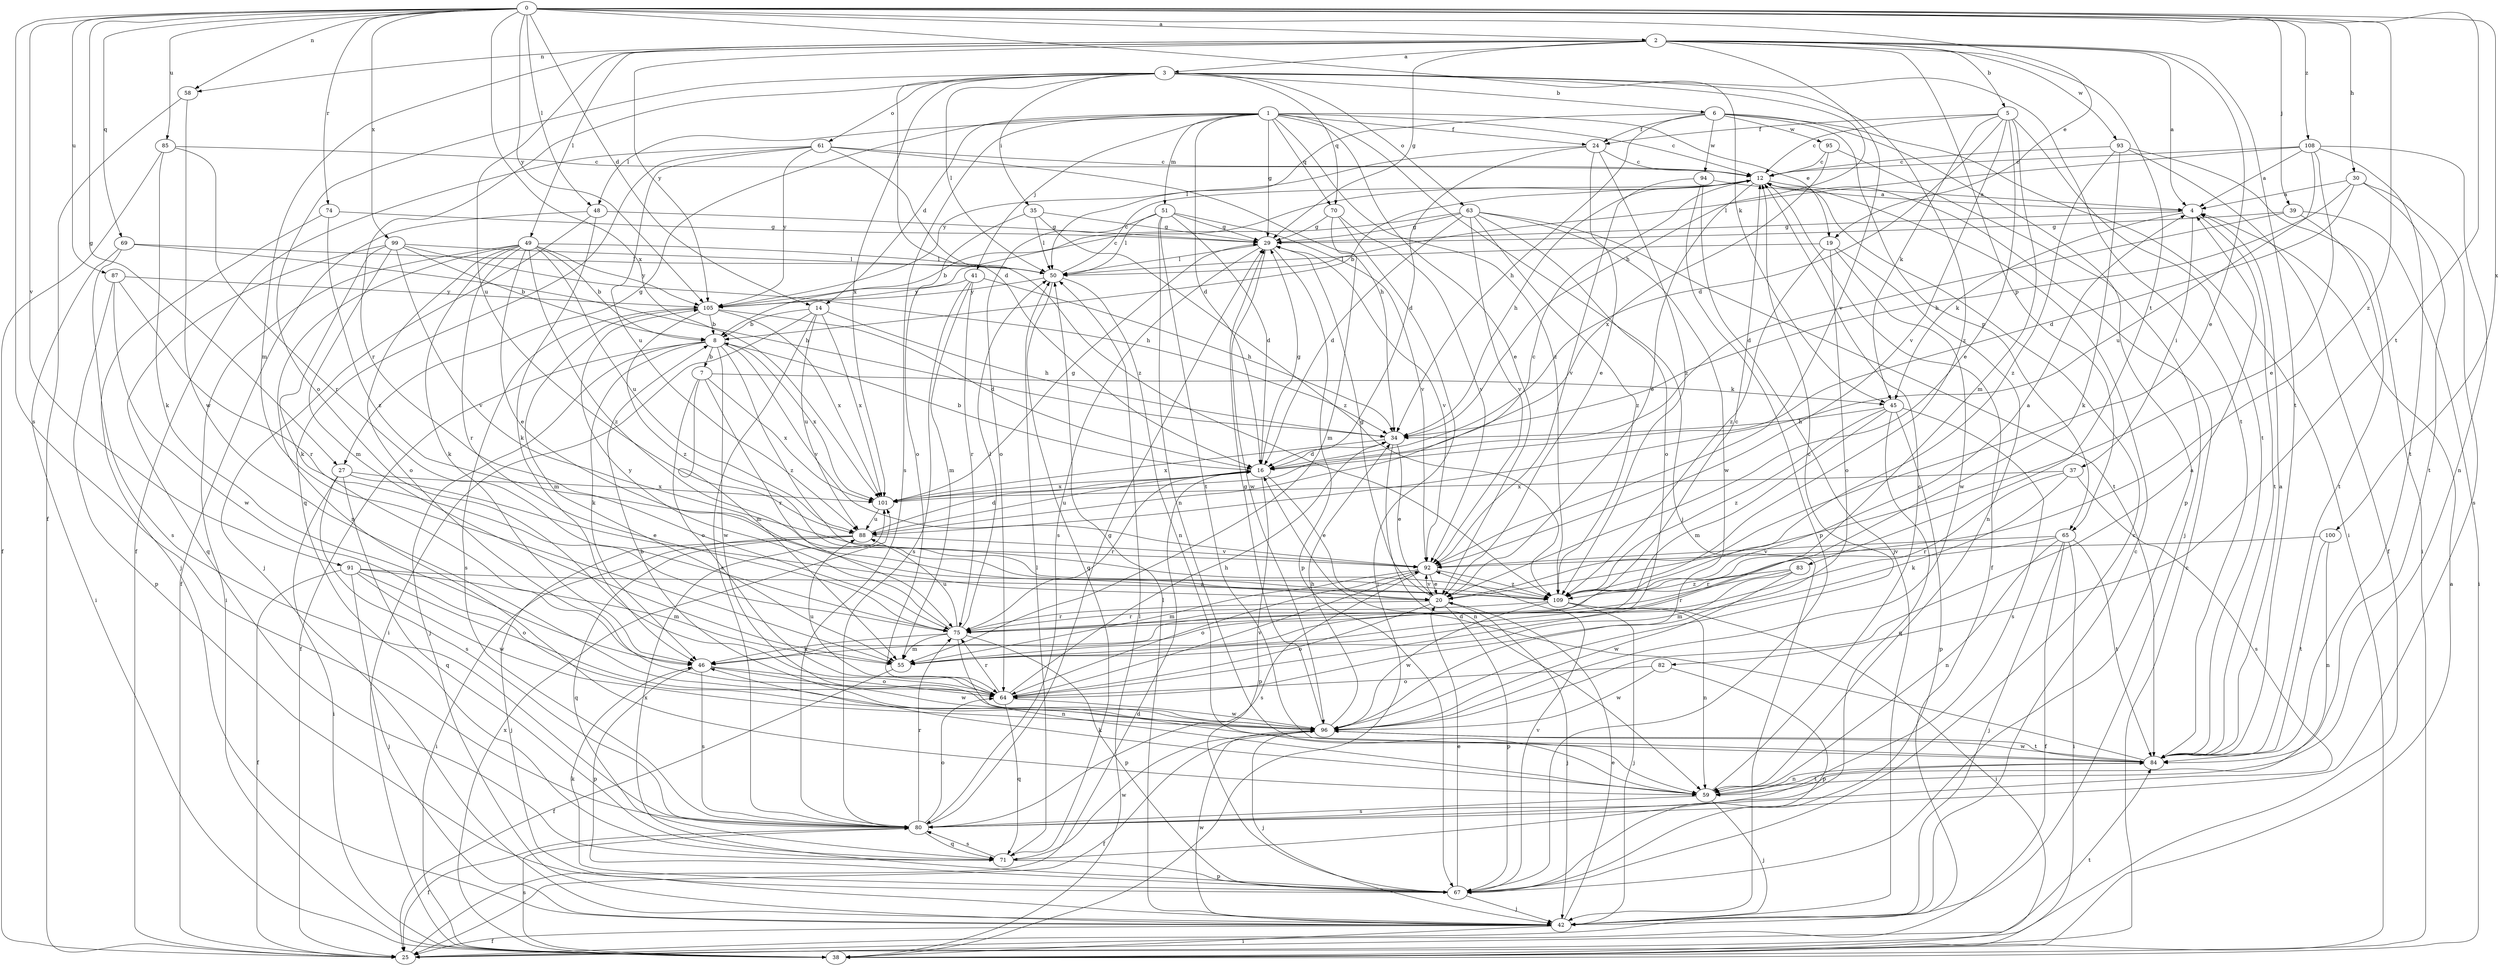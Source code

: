 strict digraph  {
0;
1;
2;
3;
4;
5;
6;
7;
8;
12;
14;
16;
19;
20;
24;
25;
27;
29;
30;
34;
35;
37;
38;
39;
41;
42;
45;
46;
48;
49;
50;
51;
55;
58;
59;
61;
63;
64;
65;
67;
69;
70;
71;
74;
75;
80;
82;
83;
84;
85;
87;
88;
91;
92;
93;
94;
95;
96;
99;
100;
101;
105;
108;
109;
0 -> 2  [label=a];
0 -> 14  [label=d];
0 -> 19  [label=e];
0 -> 27  [label=g];
0 -> 30  [label=h];
0 -> 39  [label=j];
0 -> 45  [label=k];
0 -> 48  [label=l];
0 -> 58  [label=n];
0 -> 69  [label=q];
0 -> 74  [label=r];
0 -> 80  [label=s];
0 -> 82  [label=t];
0 -> 85  [label=u];
0 -> 87  [label=u];
0 -> 91  [label=v];
0 -> 99  [label=x];
0 -> 100  [label=x];
0 -> 101  [label=x];
0 -> 105  [label=y];
0 -> 108  [label=z];
0 -> 109  [label=z];
1 -> 12  [label=c];
1 -> 14  [label=d];
1 -> 16  [label=d];
1 -> 19  [label=e];
1 -> 20  [label=e];
1 -> 24  [label=f];
1 -> 27  [label=g];
1 -> 29  [label=g];
1 -> 41  [label=j];
1 -> 42  [label=j];
1 -> 48  [label=l];
1 -> 51  [label=m];
1 -> 70  [label=q];
1 -> 80  [label=s];
1 -> 109  [label=z];
2 -> 3  [label=a];
2 -> 4  [label=a];
2 -> 5  [label=b];
2 -> 20  [label=e];
2 -> 29  [label=g];
2 -> 49  [label=l];
2 -> 55  [label=m];
2 -> 58  [label=n];
2 -> 65  [label=p];
2 -> 83  [label=t];
2 -> 84  [label=t];
2 -> 88  [label=u];
2 -> 92  [label=v];
2 -> 93  [label=w];
2 -> 105  [label=y];
3 -> 6  [label=b];
3 -> 16  [label=d];
3 -> 34  [label=h];
3 -> 35  [label=i];
3 -> 50  [label=l];
3 -> 61  [label=o];
3 -> 63  [label=o];
3 -> 64  [label=o];
3 -> 70  [label=q];
3 -> 75  [label=r];
3 -> 84  [label=t];
3 -> 101  [label=x];
3 -> 109  [label=z];
4 -> 29  [label=g];
4 -> 37  [label=i];
4 -> 45  [label=k];
4 -> 84  [label=t];
5 -> 12  [label=c];
5 -> 16  [label=d];
5 -> 20  [label=e];
5 -> 24  [label=f];
5 -> 45  [label=k];
5 -> 55  [label=m];
5 -> 84  [label=t];
5 -> 92  [label=v];
6 -> 24  [label=f];
6 -> 34  [label=h];
6 -> 38  [label=i];
6 -> 50  [label=l];
6 -> 65  [label=p];
6 -> 67  [label=p];
6 -> 94  [label=w];
6 -> 95  [label=w];
7 -> 45  [label=k];
7 -> 55  [label=m];
7 -> 64  [label=o];
7 -> 75  [label=r];
7 -> 101  [label=x];
8 -> 7  [label=b];
8 -> 25  [label=f];
8 -> 42  [label=j];
8 -> 46  [label=k];
8 -> 92  [label=v];
8 -> 96  [label=w];
8 -> 101  [label=x];
8 -> 109  [label=z];
12 -> 4  [label=a];
12 -> 8  [label=b];
12 -> 20  [label=e];
12 -> 25  [label=f];
12 -> 34  [label=h];
14 -> 8  [label=b];
14 -> 34  [label=h];
14 -> 38  [label=i];
14 -> 80  [label=s];
14 -> 88  [label=u];
14 -> 101  [label=x];
16 -> 8  [label=b];
16 -> 20  [label=e];
16 -> 29  [label=g];
16 -> 67  [label=p];
16 -> 75  [label=r];
16 -> 88  [label=u];
16 -> 101  [label=x];
19 -> 50  [label=l];
19 -> 59  [label=n];
19 -> 64  [label=o];
19 -> 96  [label=w];
19 -> 109  [label=z];
20 -> 29  [label=g];
20 -> 42  [label=j];
20 -> 64  [label=o];
20 -> 67  [label=p];
20 -> 75  [label=r];
20 -> 92  [label=v];
24 -> 12  [label=c];
24 -> 16  [label=d];
24 -> 20  [label=e];
24 -> 105  [label=y];
24 -> 109  [label=z];
25 -> 4  [label=a];
25 -> 16  [label=d];
25 -> 84  [label=t];
27 -> 20  [label=e];
27 -> 38  [label=i];
27 -> 71  [label=q];
27 -> 80  [label=s];
27 -> 101  [label=x];
29 -> 50  [label=l];
29 -> 67  [label=p];
29 -> 80  [label=s];
29 -> 92  [label=v];
29 -> 96  [label=w];
30 -> 4  [label=a];
30 -> 16  [label=d];
30 -> 34  [label=h];
30 -> 80  [label=s];
30 -> 84  [label=t];
34 -> 16  [label=d];
34 -> 20  [label=e];
34 -> 59  [label=n];
34 -> 101  [label=x];
35 -> 29  [label=g];
35 -> 50  [label=l];
35 -> 64  [label=o];
35 -> 109  [label=z];
37 -> 46  [label=k];
37 -> 75  [label=r];
37 -> 80  [label=s];
37 -> 101  [label=x];
38 -> 12  [label=c];
38 -> 50  [label=l];
38 -> 80  [label=s];
38 -> 101  [label=x];
39 -> 16  [label=d];
39 -> 29  [label=g];
39 -> 38  [label=i];
39 -> 84  [label=t];
41 -> 34  [label=h];
41 -> 55  [label=m];
41 -> 75  [label=r];
41 -> 80  [label=s];
41 -> 105  [label=y];
42 -> 12  [label=c];
42 -> 20  [label=e];
42 -> 25  [label=f];
42 -> 38  [label=i];
42 -> 50  [label=l];
42 -> 96  [label=w];
45 -> 34  [label=h];
45 -> 55  [label=m];
45 -> 67  [label=p];
45 -> 71  [label=q];
45 -> 80  [label=s];
45 -> 109  [label=z];
46 -> 64  [label=o];
46 -> 67  [label=p];
46 -> 80  [label=s];
46 -> 96  [label=w];
48 -> 25  [label=f];
48 -> 29  [label=g];
48 -> 42  [label=j];
48 -> 46  [label=k];
49 -> 8  [label=b];
49 -> 20  [label=e];
49 -> 38  [label=i];
49 -> 46  [label=k];
49 -> 50  [label=l];
49 -> 59  [label=n];
49 -> 64  [label=o];
49 -> 75  [label=r];
49 -> 88  [label=u];
49 -> 105  [label=y];
49 -> 109  [label=z];
50 -> 12  [label=c];
50 -> 59  [label=n];
50 -> 71  [label=q];
50 -> 105  [label=y];
51 -> 16  [label=d];
51 -> 29  [label=g];
51 -> 50  [label=l];
51 -> 59  [label=n];
51 -> 64  [label=o];
51 -> 84  [label=t];
51 -> 92  [label=v];
55 -> 12  [label=c];
55 -> 25  [label=f];
58 -> 25  [label=f];
58 -> 96  [label=w];
59 -> 12  [label=c];
59 -> 42  [label=j];
59 -> 46  [label=k];
59 -> 80  [label=s];
59 -> 84  [label=t];
61 -> 12  [label=c];
61 -> 25  [label=f];
61 -> 34  [label=h];
61 -> 71  [label=q];
61 -> 88  [label=u];
61 -> 105  [label=y];
61 -> 109  [label=z];
63 -> 8  [label=b];
63 -> 16  [label=d];
63 -> 29  [label=g];
63 -> 64  [label=o];
63 -> 84  [label=t];
63 -> 92  [label=v];
63 -> 96  [label=w];
63 -> 109  [label=z];
64 -> 34  [label=h];
64 -> 71  [label=q];
64 -> 75  [label=r];
64 -> 88  [label=u];
64 -> 92  [label=v];
64 -> 96  [label=w];
65 -> 25  [label=f];
65 -> 38  [label=i];
65 -> 42  [label=j];
65 -> 59  [label=n];
65 -> 75  [label=r];
65 -> 84  [label=t];
65 -> 92  [label=v];
67 -> 12  [label=c];
67 -> 20  [label=e];
67 -> 42  [label=j];
67 -> 46  [label=k];
67 -> 92  [label=v];
67 -> 101  [label=x];
69 -> 34  [label=h];
69 -> 38  [label=i];
69 -> 50  [label=l];
69 -> 80  [label=s];
70 -> 29  [label=g];
70 -> 38  [label=i];
70 -> 55  [label=m];
70 -> 92  [label=v];
71 -> 50  [label=l];
71 -> 67  [label=p];
71 -> 80  [label=s];
71 -> 96  [label=w];
74 -> 29  [label=g];
74 -> 42  [label=j];
74 -> 109  [label=z];
75 -> 46  [label=k];
75 -> 50  [label=l];
75 -> 55  [label=m];
75 -> 59  [label=n];
75 -> 67  [label=p];
75 -> 88  [label=u];
75 -> 105  [label=y];
80 -> 25  [label=f];
80 -> 29  [label=g];
80 -> 64  [label=o];
80 -> 71  [label=q];
80 -> 75  [label=r];
82 -> 64  [label=o];
82 -> 67  [label=p];
82 -> 96  [label=w];
83 -> 55  [label=m];
83 -> 75  [label=r];
83 -> 96  [label=w];
83 -> 109  [label=z];
84 -> 4  [label=a];
84 -> 8  [label=b];
84 -> 16  [label=d];
84 -> 59  [label=n];
84 -> 96  [label=w];
85 -> 12  [label=c];
85 -> 25  [label=f];
85 -> 46  [label=k];
85 -> 75  [label=r];
87 -> 67  [label=p];
87 -> 75  [label=r];
87 -> 96  [label=w];
87 -> 105  [label=y];
88 -> 12  [label=c];
88 -> 16  [label=d];
88 -> 38  [label=i];
88 -> 42  [label=j];
88 -> 71  [label=q];
88 -> 92  [label=v];
91 -> 25  [label=f];
91 -> 42  [label=j];
91 -> 55  [label=m];
91 -> 64  [label=o];
91 -> 96  [label=w];
91 -> 109  [label=z];
92 -> 20  [label=e];
92 -> 55  [label=m];
92 -> 64  [label=o];
92 -> 80  [label=s];
92 -> 109  [label=z];
93 -> 12  [label=c];
93 -> 25  [label=f];
93 -> 38  [label=i];
93 -> 46  [label=k];
93 -> 109  [label=z];
94 -> 4  [label=a];
94 -> 42  [label=j];
94 -> 67  [label=p];
94 -> 92  [label=v];
95 -> 12  [label=c];
95 -> 42  [label=j];
95 -> 101  [label=x];
96 -> 4  [label=a];
96 -> 12  [label=c];
96 -> 25  [label=f];
96 -> 29  [label=g];
96 -> 34  [label=h];
96 -> 42  [label=j];
96 -> 84  [label=t];
99 -> 8  [label=b];
99 -> 34  [label=h];
99 -> 46  [label=k];
99 -> 50  [label=l];
99 -> 55  [label=m];
99 -> 71  [label=q];
99 -> 92  [label=v];
100 -> 59  [label=n];
100 -> 84  [label=t];
100 -> 92  [label=v];
101 -> 29  [label=g];
101 -> 88  [label=u];
105 -> 8  [label=b];
105 -> 12  [label=c];
105 -> 16  [label=d];
105 -> 55  [label=m];
105 -> 80  [label=s];
105 -> 101  [label=x];
105 -> 109  [label=z];
108 -> 4  [label=a];
108 -> 12  [label=c];
108 -> 20  [label=e];
108 -> 50  [label=l];
108 -> 59  [label=n];
108 -> 84  [label=t];
108 -> 88  [label=u];
109 -> 4  [label=a];
109 -> 38  [label=i];
109 -> 42  [label=j];
109 -> 59  [label=n];
109 -> 75  [label=r];
109 -> 96  [label=w];
}
